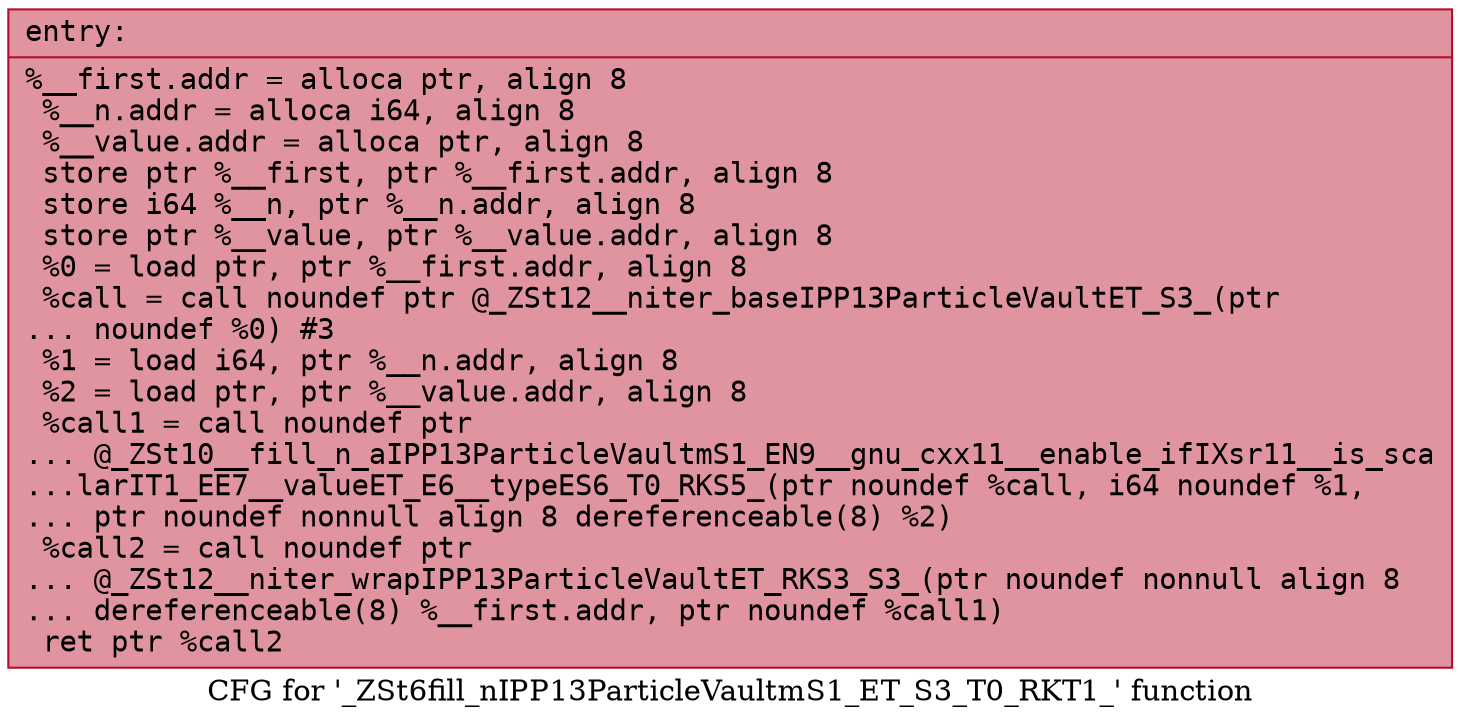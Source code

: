 digraph "CFG for '_ZSt6fill_nIPP13ParticleVaultmS1_ET_S3_T0_RKT1_' function" {
	label="CFG for '_ZSt6fill_nIPP13ParticleVaultmS1_ET_S3_T0_RKT1_' function";

	Node0x559071150a50 [shape=record,color="#b70d28ff", style=filled, fillcolor="#b70d2870" fontname="Courier",label="{entry:\l|  %__first.addr = alloca ptr, align 8\l  %__n.addr = alloca i64, align 8\l  %__value.addr = alloca ptr, align 8\l  store ptr %__first, ptr %__first.addr, align 8\l  store i64 %__n, ptr %__n.addr, align 8\l  store ptr %__value, ptr %__value.addr, align 8\l  %0 = load ptr, ptr %__first.addr, align 8\l  %call = call noundef ptr @_ZSt12__niter_baseIPP13ParticleVaultET_S3_(ptr\l... noundef %0) #3\l  %1 = load i64, ptr %__n.addr, align 8\l  %2 = load ptr, ptr %__value.addr, align 8\l  %call1 = call noundef ptr\l... @_ZSt10__fill_n_aIPP13ParticleVaultmS1_EN9__gnu_cxx11__enable_ifIXsr11__is_sca\l...larIT1_EE7__valueET_E6__typeES6_T0_RKS5_(ptr noundef %call, i64 noundef %1,\l... ptr noundef nonnull align 8 dereferenceable(8) %2)\l  %call2 = call noundef ptr\l... @_ZSt12__niter_wrapIPP13ParticleVaultET_RKS3_S3_(ptr noundef nonnull align 8\l... dereferenceable(8) %__first.addr, ptr noundef %call1)\l  ret ptr %call2\l}"];
}
